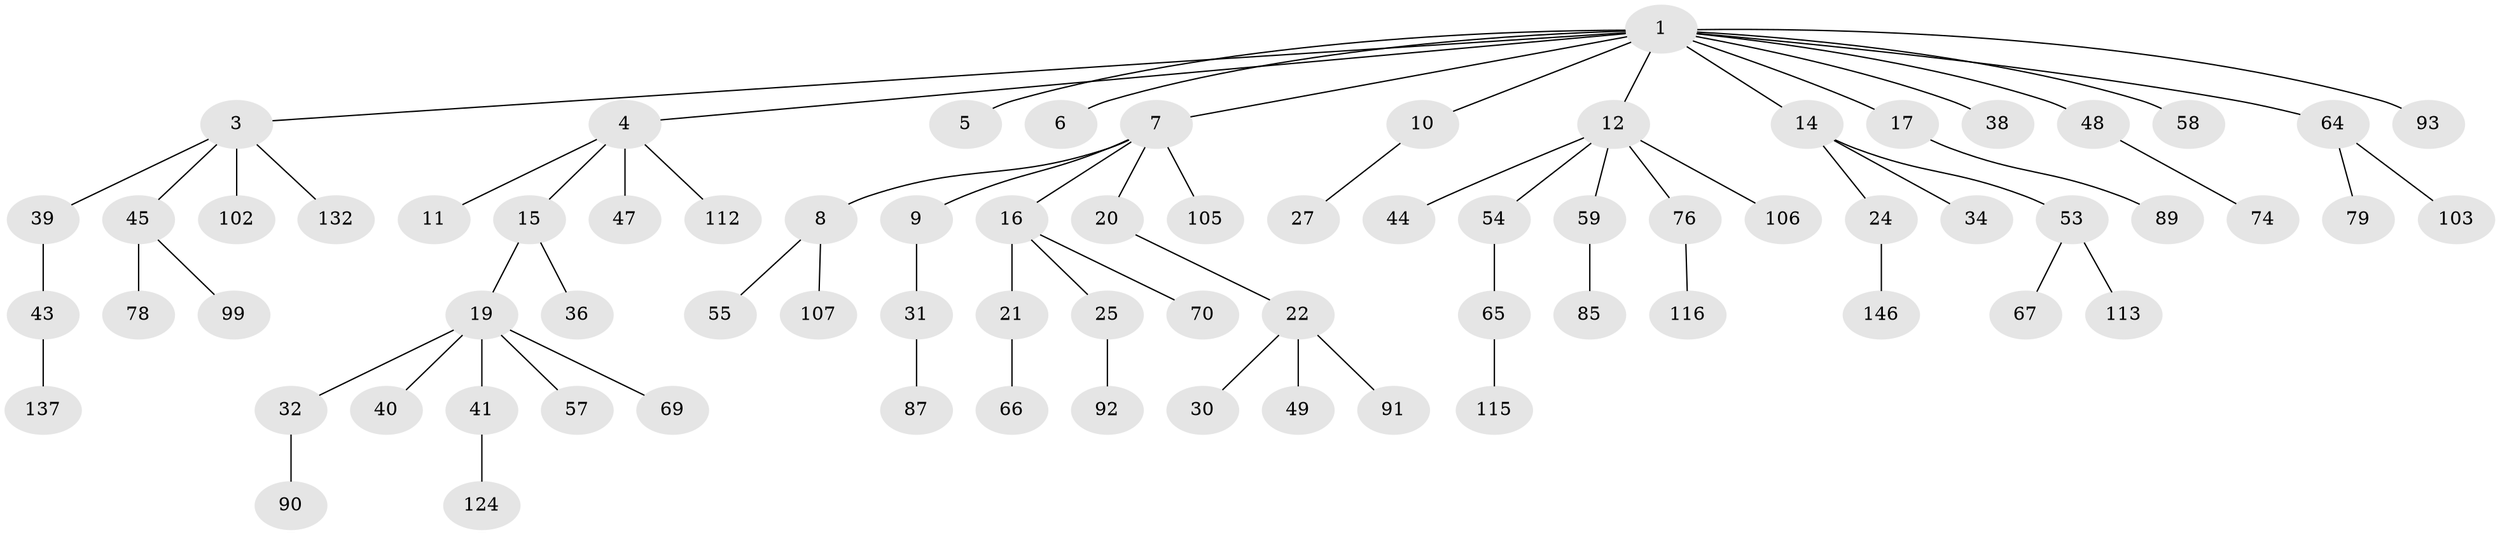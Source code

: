 // original degree distribution, {10: 0.006756756756756757, 6: 0.02027027027027027, 5: 0.033783783783783786, 3: 0.11486486486486487, 2: 0.2972972972972973, 1: 0.4797297297297297, 7: 0.006756756756756757, 4: 0.04054054054054054}
// Generated by graph-tools (version 1.1) at 2025/19/03/04/25 18:19:04]
// undirected, 74 vertices, 73 edges
graph export_dot {
graph [start="1"]
  node [color=gray90,style=filled];
  1 [super="+2"];
  3;
  4;
  5 [super="+37+28"];
  6 [super="+136"];
  7;
  8;
  9;
  10;
  11;
  12 [super="+35+13+33"];
  14 [super="+23"];
  15 [super="+18"];
  16 [super="+117+125+96"];
  17 [super="+81+108"];
  19;
  20 [super="+46"];
  21;
  22;
  24;
  25 [super="+118"];
  27;
  30;
  31 [super="+50"];
  32 [super="+73+75"];
  34 [super="+148"];
  36;
  38;
  39 [super="+82"];
  40 [super="+142"];
  41 [super="+86+80+88+138"];
  43;
  44 [super="+100+56"];
  45 [super="+52"];
  47;
  48 [super="+51"];
  49 [super="+126+144+60"];
  53;
  54;
  55 [super="+77+61+104"];
  57 [super="+94"];
  58 [super="+72+84"];
  59 [super="+129+98"];
  64 [super="+71"];
  65;
  66;
  67;
  69 [super="+122"];
  70;
  74 [super="+139"];
  76;
  78;
  79;
  85 [super="+134"];
  87;
  89 [super="+101"];
  90;
  91;
  92 [super="+95"];
  93 [super="+128"];
  99;
  102 [super="+131"];
  103 [super="+141"];
  105 [super="+120"];
  106;
  107;
  112;
  113 [super="+130"];
  115 [super="+140"];
  116;
  124;
  132;
  137;
  146;
  1 -- 4;
  1 -- 5;
  1 -- 6;
  1 -- 10;
  1 -- 12;
  1 -- 14;
  1 -- 58;
  1 -- 64;
  1 -- 93;
  1 -- 48;
  1 -- 17;
  1 -- 3;
  1 -- 38;
  1 -- 7;
  3 -- 39;
  3 -- 45;
  3 -- 102;
  3 -- 132;
  4 -- 11;
  4 -- 15;
  4 -- 47;
  4 -- 112;
  7 -- 8;
  7 -- 9;
  7 -- 16;
  7 -- 20;
  7 -- 105;
  8 -- 55;
  8 -- 107;
  9 -- 31;
  10 -- 27;
  12 -- 44;
  12 -- 106;
  12 -- 59;
  12 -- 54;
  12 -- 76;
  14 -- 24;
  14 -- 34;
  14 -- 53;
  15 -- 19;
  15 -- 36;
  16 -- 21;
  16 -- 25;
  16 -- 70;
  17 -- 89;
  19 -- 32;
  19 -- 40;
  19 -- 41;
  19 -- 57;
  19 -- 69;
  20 -- 22;
  21 -- 66;
  22 -- 30;
  22 -- 49;
  22 -- 91;
  24 -- 146;
  25 -- 92;
  31 -- 87;
  32 -- 90;
  39 -- 43;
  41 -- 124;
  43 -- 137;
  45 -- 99;
  45 -- 78;
  48 -- 74;
  53 -- 67;
  53 -- 113;
  54 -- 65;
  59 -- 85;
  64 -- 79;
  64 -- 103;
  65 -- 115;
  76 -- 116;
}
